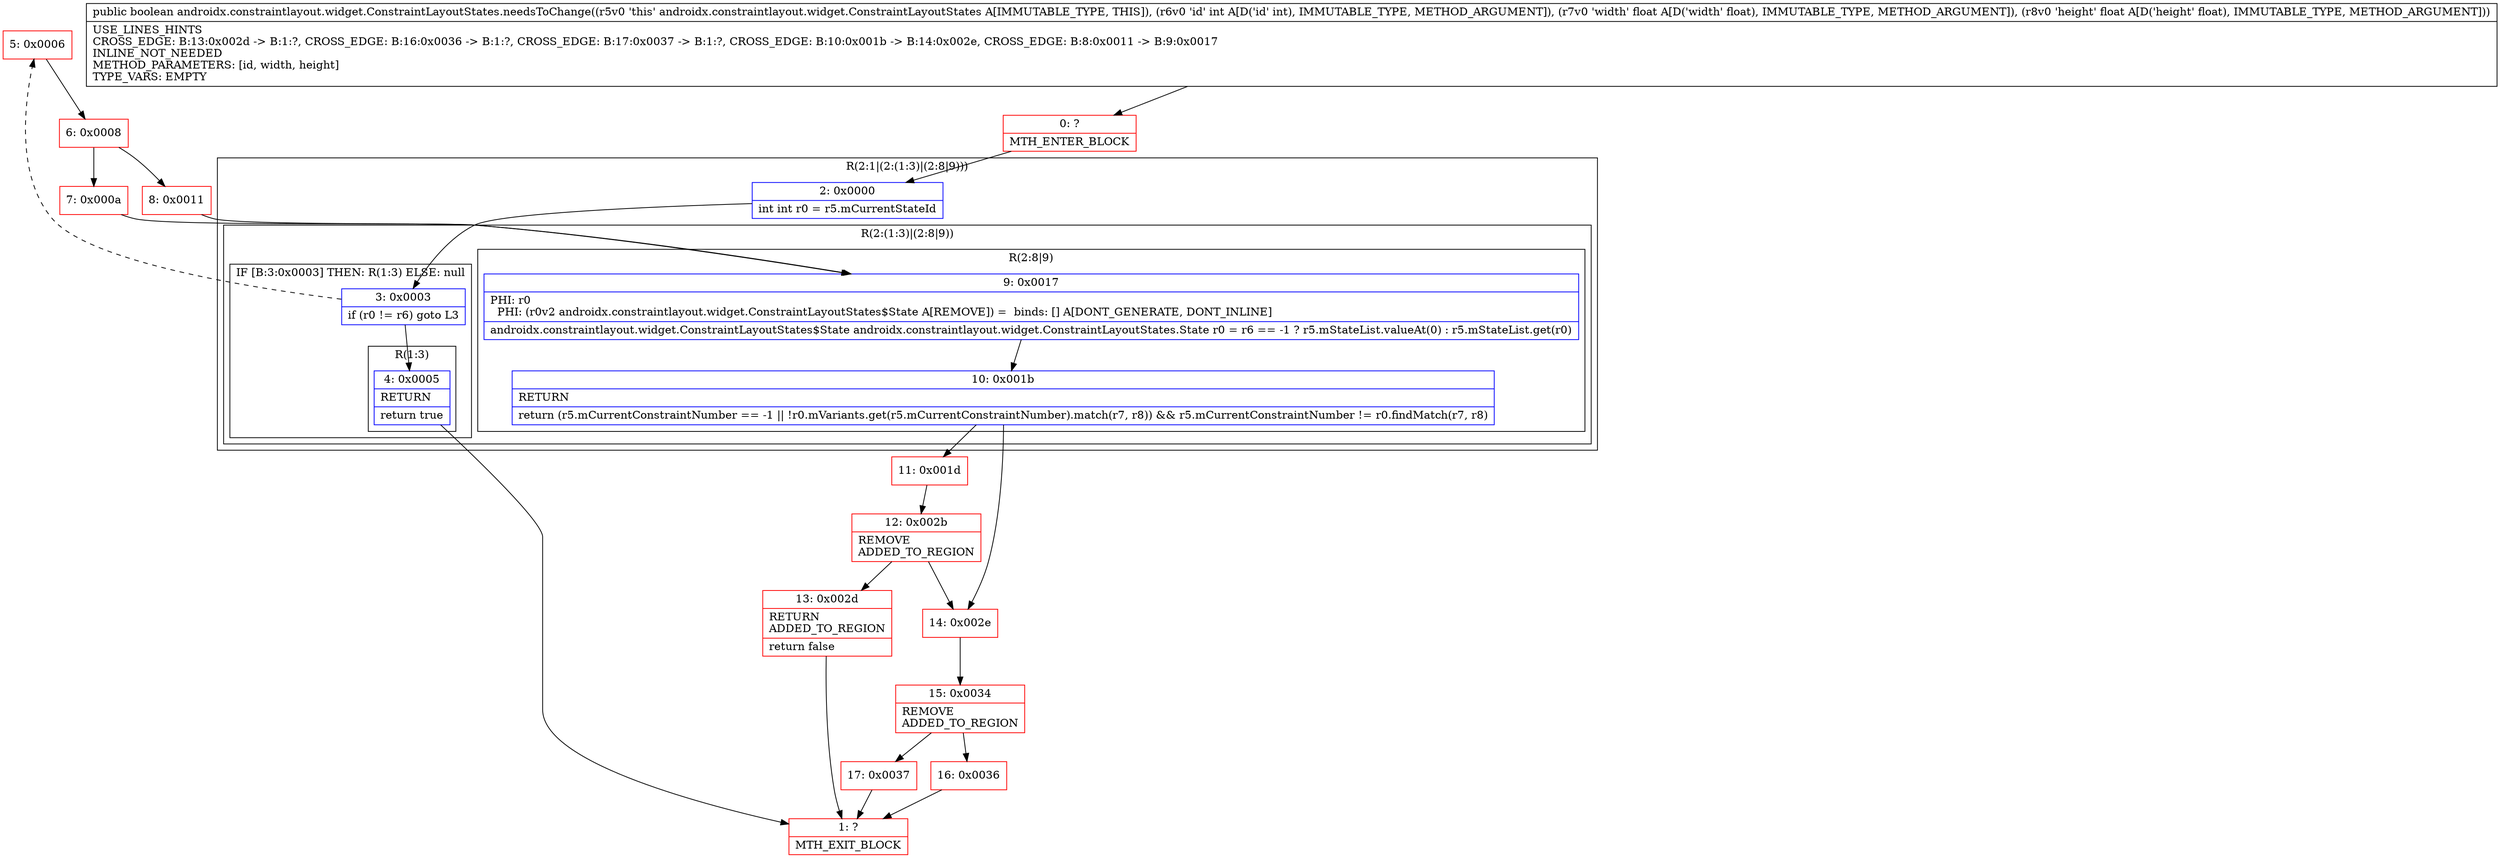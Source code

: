 digraph "CFG forandroidx.constraintlayout.widget.ConstraintLayoutStates.needsToChange(IFF)Z" {
subgraph cluster_Region_600014553 {
label = "R(2:1|(2:(1:3)|(2:8|9)))";
node [shape=record,color=blue];
Node_2 [shape=record,label="{2\:\ 0x0000|int int r0 = r5.mCurrentStateId\l}"];
subgraph cluster_Region_1263522381 {
label = "R(2:(1:3)|(2:8|9))";
node [shape=record,color=blue];
subgraph cluster_IfRegion_516850415 {
label = "IF [B:3:0x0003] THEN: R(1:3) ELSE: null";
node [shape=record,color=blue];
Node_3 [shape=record,label="{3\:\ 0x0003|if (r0 != r6) goto L3\l}"];
subgraph cluster_Region_445501910 {
label = "R(1:3)";
node [shape=record,color=blue];
Node_4 [shape=record,label="{4\:\ 0x0005|RETURN\l|return true\l}"];
}
}
subgraph cluster_Region_1581693582 {
label = "R(2:8|9)";
node [shape=record,color=blue];
Node_9 [shape=record,label="{9\:\ 0x0017|PHI: r0 \l  PHI: (r0v2 androidx.constraintlayout.widget.ConstraintLayoutStates$State A[REMOVE]) =  binds: [] A[DONT_GENERATE, DONT_INLINE]\l|androidx.constraintlayout.widget.ConstraintLayoutStates$State androidx.constraintlayout.widget.ConstraintLayoutStates.State r0 = r6 == \-1 ? r5.mStateList.valueAt(0) : r5.mStateList.get(r0)\l}"];
Node_10 [shape=record,label="{10\:\ 0x001b|RETURN\l|return (r5.mCurrentConstraintNumber == \-1 \|\| !r0.mVariants.get(r5.mCurrentConstraintNumber).match(r7, r8)) && r5.mCurrentConstraintNumber != r0.findMatch(r7, r8)\l}"];
}
}
}
Node_0 [shape=record,color=red,label="{0\:\ ?|MTH_ENTER_BLOCK\l}"];
Node_1 [shape=record,color=red,label="{1\:\ ?|MTH_EXIT_BLOCK\l}"];
Node_5 [shape=record,color=red,label="{5\:\ 0x0006}"];
Node_6 [shape=record,color=red,label="{6\:\ 0x0008}"];
Node_7 [shape=record,color=red,label="{7\:\ 0x000a}"];
Node_11 [shape=record,color=red,label="{11\:\ 0x001d}"];
Node_12 [shape=record,color=red,label="{12\:\ 0x002b|REMOVE\lADDED_TO_REGION\l}"];
Node_13 [shape=record,color=red,label="{13\:\ 0x002d|RETURN\lADDED_TO_REGION\l|return false\l}"];
Node_14 [shape=record,color=red,label="{14\:\ 0x002e}"];
Node_15 [shape=record,color=red,label="{15\:\ 0x0034|REMOVE\lADDED_TO_REGION\l}"];
Node_16 [shape=record,color=red,label="{16\:\ 0x0036}"];
Node_17 [shape=record,color=red,label="{17\:\ 0x0037}"];
Node_8 [shape=record,color=red,label="{8\:\ 0x0011}"];
MethodNode[shape=record,label="{public boolean androidx.constraintlayout.widget.ConstraintLayoutStates.needsToChange((r5v0 'this' androidx.constraintlayout.widget.ConstraintLayoutStates A[IMMUTABLE_TYPE, THIS]), (r6v0 'id' int A[D('id' int), IMMUTABLE_TYPE, METHOD_ARGUMENT]), (r7v0 'width' float A[D('width' float), IMMUTABLE_TYPE, METHOD_ARGUMENT]), (r8v0 'height' float A[D('height' float), IMMUTABLE_TYPE, METHOD_ARGUMENT]))  | USE_LINES_HINTS\lCROSS_EDGE: B:13:0x002d \-\> B:1:?, CROSS_EDGE: B:16:0x0036 \-\> B:1:?, CROSS_EDGE: B:17:0x0037 \-\> B:1:?, CROSS_EDGE: B:10:0x001b \-\> B:14:0x002e, CROSS_EDGE: B:8:0x0011 \-\> B:9:0x0017\lINLINE_NOT_NEEDED\lMETHOD_PARAMETERS: [id, width, height]\lTYPE_VARS: EMPTY\l}"];
MethodNode -> Node_0;Node_2 -> Node_3;
Node_3 -> Node_4;
Node_3 -> Node_5[style=dashed];
Node_4 -> Node_1;
Node_9 -> Node_10;
Node_10 -> Node_11;
Node_10 -> Node_14;
Node_0 -> Node_2;
Node_5 -> Node_6;
Node_6 -> Node_7;
Node_6 -> Node_8;
Node_7 -> Node_9;
Node_11 -> Node_12;
Node_12 -> Node_13;
Node_12 -> Node_14;
Node_13 -> Node_1;
Node_14 -> Node_15;
Node_15 -> Node_16;
Node_15 -> Node_17;
Node_16 -> Node_1;
Node_17 -> Node_1;
Node_8 -> Node_9;
}

